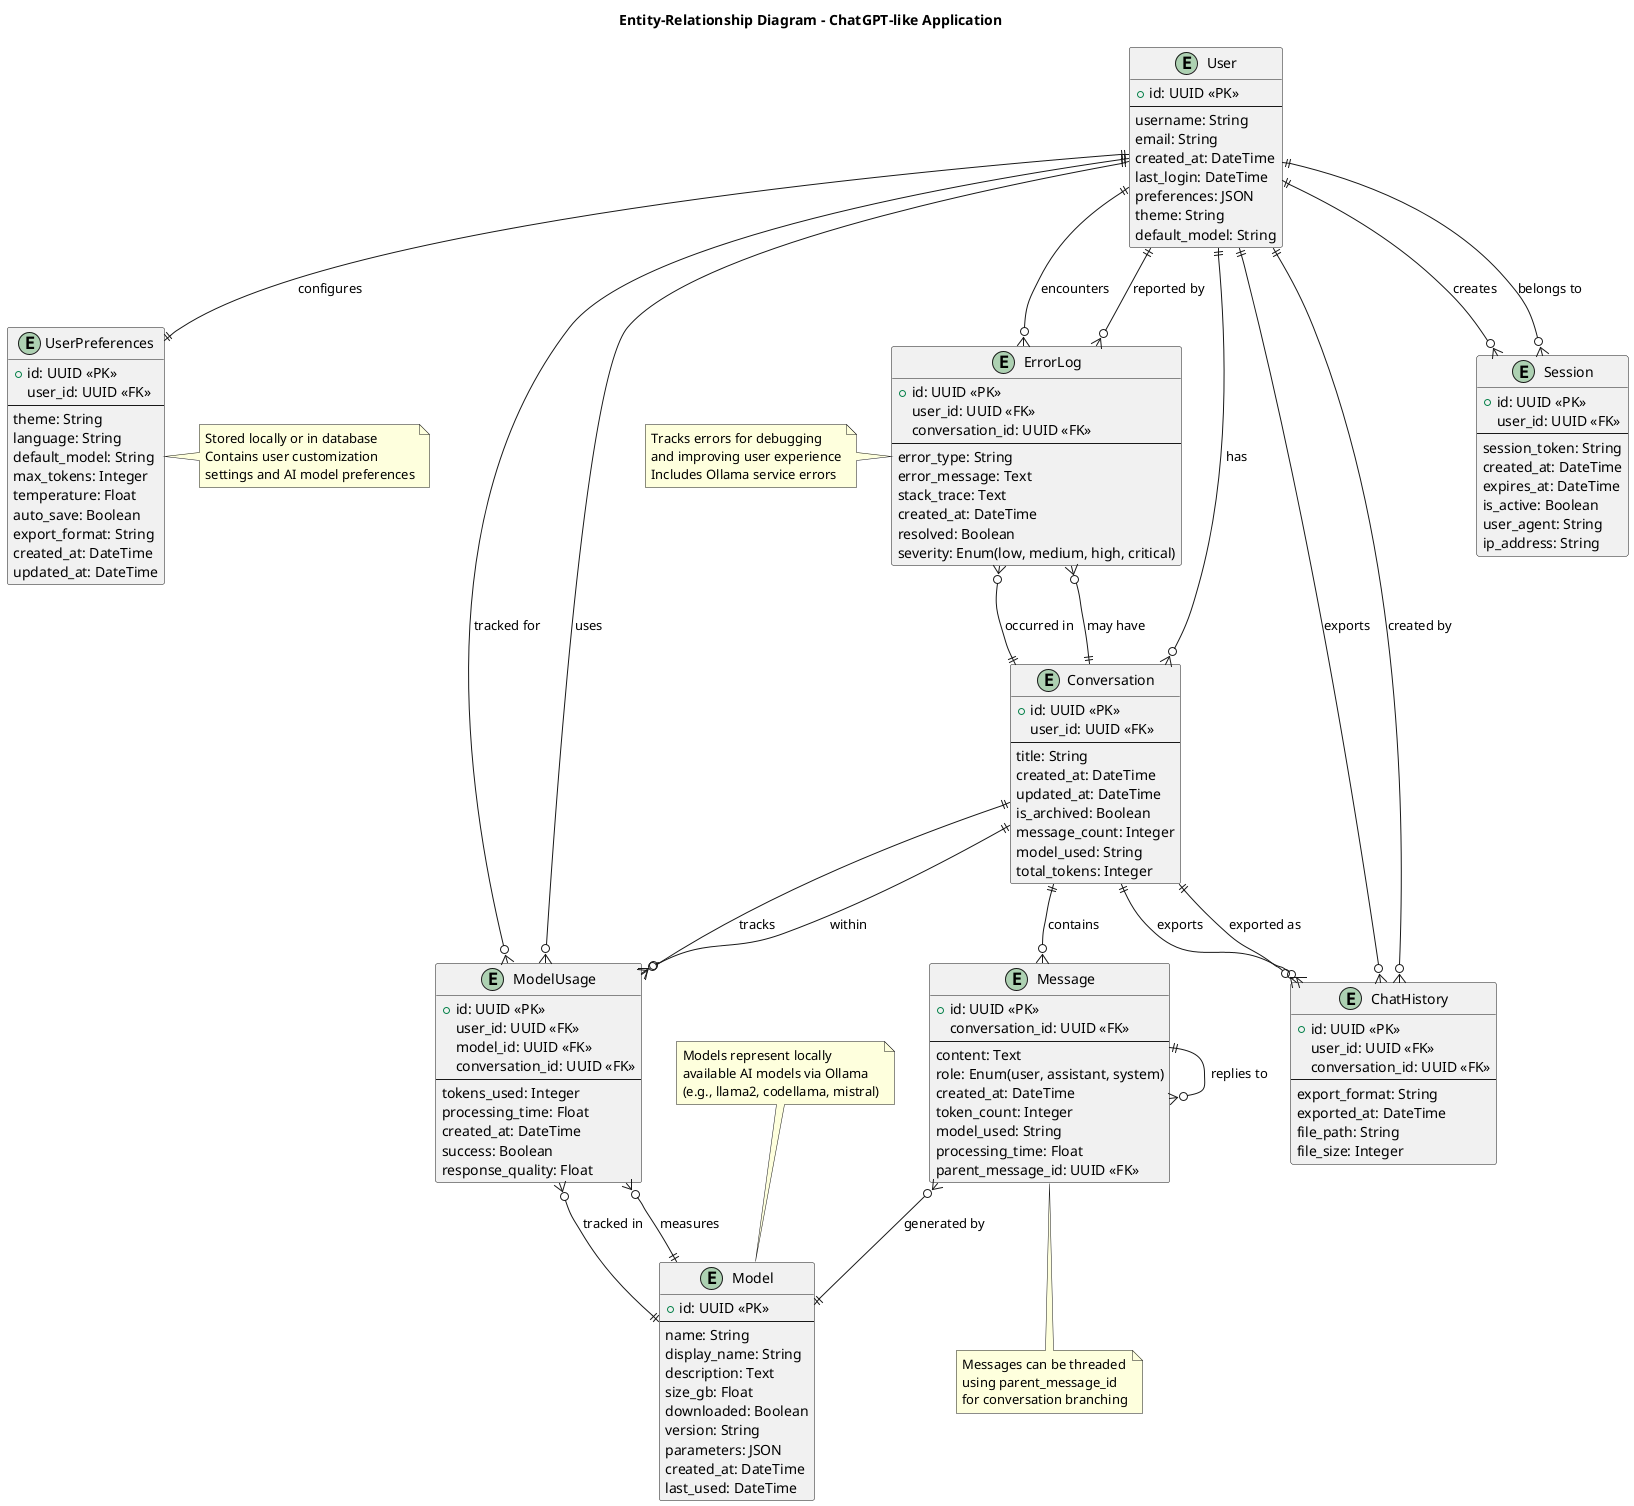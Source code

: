 @startuml ChatGPT_ER_Diagram
title Entity-Relationship Diagram - ChatGPT-like Application

!define ENTITY entity
!define TABLE class

ENTITY User {
    +id: UUID <<PK>>
    --
    username: String
    email: String
    created_at: DateTime
    last_login: DateTime
    preferences: JSON
    theme: String
    default_model: String
}

ENTITY Conversation {
    +id: UUID <<PK>>
    user_id: UUID <<FK>>
    --
    title: String
    created_at: DateTime
    updated_at: DateTime
    is_archived: Boolean
    message_count: Integer
    model_used: String
    total_tokens: Integer
}

ENTITY Message {
    +id: UUID <<PK>>
    conversation_id: UUID <<FK>>
    --
    content: Text
    role: Enum(user, assistant, system)
    created_at: DateTime
    token_count: Integer
    model_used: String
    processing_time: Float
    parent_message_id: UUID <<FK>>
}

ENTITY Model {
    +id: UUID <<PK>>
    --
    name: String
    display_name: String
    description: Text
    size_gb: Float
    downloaded: Boolean
    version: String
    parameters: JSON
    created_at: DateTime
    last_used: DateTime
}

ENTITY Session {
    +id: UUID <<PK>>
    user_id: UUID <<FK>>
    --
    session_token: String
    created_at: DateTime
    expires_at: DateTime
    is_active: Boolean
    user_agent: String
    ip_address: String
}

ENTITY ChatHistory {
    +id: UUID <<PK>>
    user_id: UUID <<FK>>
    conversation_id: UUID <<FK>>
    --
    export_format: String
    exported_at: DateTime
    file_path: String
    file_size: Integer
}

ENTITY UserPreferences {
    +id: UUID <<PK>>
    user_id: UUID <<FK>>
    --
    theme: String
    language: String
    default_model: String
    max_tokens: Integer
    temperature: Float
    auto_save: Boolean
    export_format: String
    created_at: DateTime
    updated_at: DateTime
}

ENTITY ErrorLog {
    +id: UUID <<PK>>
    user_id: UUID <<FK>>
    conversation_id: UUID <<FK>>
    --
    error_type: String
    error_message: Text
    stack_trace: Text
    created_at: DateTime
    resolved: Boolean
    severity: Enum(low, medium, high, critical)
}

ENTITY ModelUsage {
    +id: UUID <<PK>>
    user_id: UUID <<FK>>
    model_id: UUID <<FK>>
    conversation_id: UUID <<FK>>
    --
    tokens_used: Integer
    processing_time: Float
    created_at: DateTime
    success: Boolean
    response_quality: Float
}

' Relationships
User ||--o{ Conversation : "has"
User ||--o{ Session : "creates"
User ||--|| UserPreferences : "configures"
User ||--o{ ChatHistory : "exports"
User ||--o{ ErrorLog : "encounters"
User ||--o{ ModelUsage : "uses"

Conversation ||--o{ Message : "contains"
Conversation ||--o{ ChatHistory : "exported as"
Conversation ||--o{ ErrorLog : "may have"
Conversation ||--o{ ModelUsage : "tracks"

Message ||--o{ Message : "replies to"
Message }o--|| Model : "generated by"

Model ||--o{ ModelUsage : "tracked in"

Session }o--|| User : "belongs to"

ChatHistory }o--|| Conversation : "exports"
ChatHistory }o--|| User : "created by"

ErrorLog }o--|| User : "reported by"
ErrorLog }o--|| Conversation : "occurred in"

ModelUsage }o--|| User : "tracked for"
ModelUsage }o--|| Model : "measures"
ModelUsage }o--|| Conversation : "within"

note bottom of Message
    Messages can be threaded
    using parent_message_id
    for conversation branching
end note

note top of Model
    Models represent locally
    available AI models via Ollama
    (e.g., llama2, codellama, mistral)
end note

note right of UserPreferences
    Stored locally or in database
    Contains user customization
    settings and AI model preferences
end note

note left of ErrorLog
    Tracks errors for debugging
    and improving user experience
    Includes Ollama service errors
end note

@enduml
